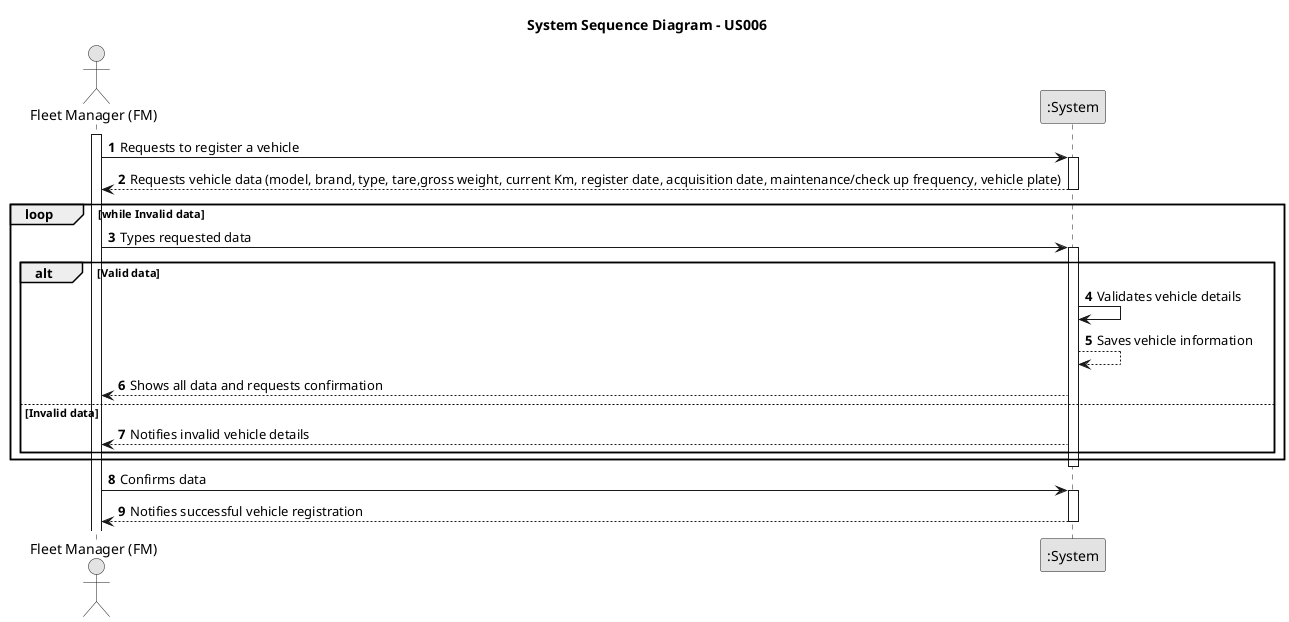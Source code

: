 @startuml
skinparam monochrome true
skinparam packageStyle rectangle
skinparam shadowing false

actor "Fleet Manager (FM)" as FM
participant ":System" as System
autonumber

title System Sequence Diagram - US006
activate FM

FM -> System : Requests to register a vehicle
activate System

    System --> FM : Requests vehicle data (model, brand, type, tare,gross weight, current Km, register date, acquisition date, maintenance/check up frequency, vehicle plate)

deactivate System
loop while Invalid data
    FM -> System : Types requested data
    activate System
alt Valid data
System -> System: Validates vehicle details
    System --> System: Saves vehicle information
    System --> FM : Shows all data and requests confirmation
else Invalid data
System --> FM: Notifies invalid vehicle details
end
end
deactivate System
    FM -> System : Confirms data
    activate System
    System --> FM: Notifies successful vehicle registration
deactivate System

@enduml